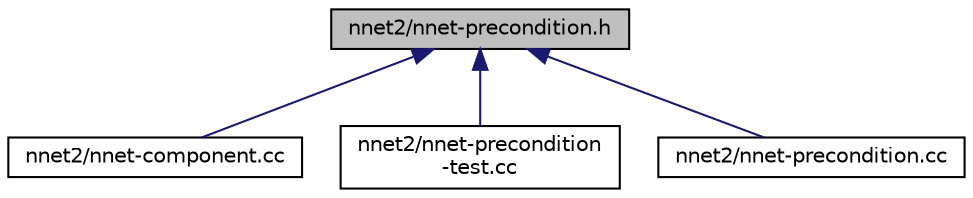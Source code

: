 digraph "nnet2/nnet-precondition.h"
{
  edge [fontname="Helvetica",fontsize="10",labelfontname="Helvetica",labelfontsize="10"];
  node [fontname="Helvetica",fontsize="10",shape=record];
  Node63 [label="nnet2/nnet-precondition.h",height=0.2,width=0.4,color="black", fillcolor="grey75", style="filled", fontcolor="black"];
  Node63 -> Node64 [dir="back",color="midnightblue",fontsize="10",style="solid",fontname="Helvetica"];
  Node64 [label="nnet2/nnet-component.cc",height=0.2,width=0.4,color="black", fillcolor="white", style="filled",URL="$_2nnet-component_8cc.html"];
  Node63 -> Node65 [dir="back",color="midnightblue",fontsize="10",style="solid",fontname="Helvetica"];
  Node65 [label="nnet2/nnet-precondition\l-test.cc",height=0.2,width=0.4,color="black", fillcolor="white", style="filled",URL="$nnet-precondition-test_8cc.html"];
  Node63 -> Node66 [dir="back",color="midnightblue",fontsize="10",style="solid",fontname="Helvetica"];
  Node66 [label="nnet2/nnet-precondition.cc",height=0.2,width=0.4,color="black", fillcolor="white", style="filled",URL="$nnet-precondition_8cc.html"];
}
